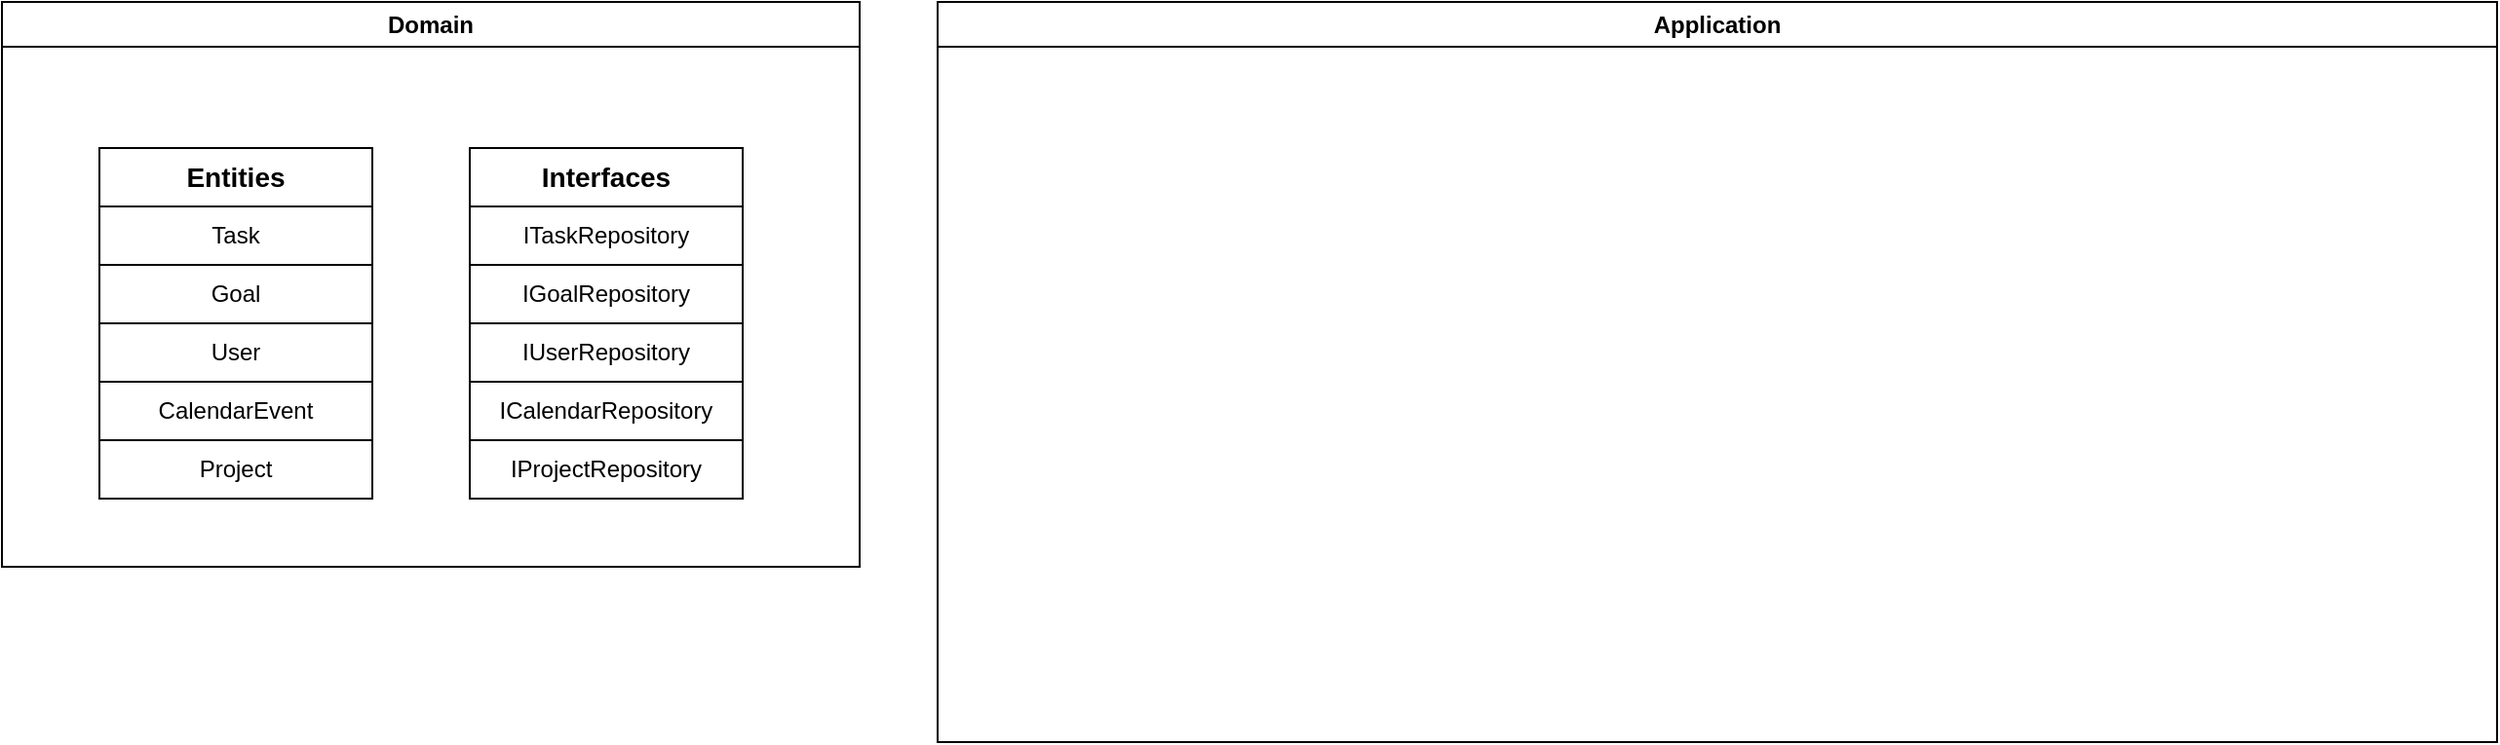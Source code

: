 <mxfile version="25.0.3">
  <diagram id="C5RBs43oDa-KdzZeNtuy" name="Page-1">
    <mxGraphModel dx="1128" dy="765" grid="1" gridSize="10" guides="1" tooltips="1" connect="1" arrows="1" fold="1" page="1" pageScale="1" pageWidth="827" pageHeight="1169" math="0" shadow="0">
      <root>
        <mxCell id="WIyWlLk6GJQsqaUBKTNV-0" />
        <mxCell id="WIyWlLk6GJQsqaUBKTNV-1" parent="WIyWlLk6GJQsqaUBKTNV-0" />
        <mxCell id="-UOR9KJZa8AOmK4qnZH6-0" value="Domain" style="swimlane;whiteSpace=wrap;html=1;" vertex="1" parent="WIyWlLk6GJQsqaUBKTNV-1">
          <mxGeometry x="30" y="30" width="440" height="290" as="geometry" />
        </mxCell>
        <mxCell id="-UOR9KJZa8AOmK4qnZH6-32" value="&lt;font style=&quot;font-size: 14px;&quot;&gt;&lt;b&gt;Interfaces&lt;/b&gt;&lt;/font&gt;" style="swimlane;fontStyle=0;childLayout=stackLayout;horizontal=1;startSize=30;horizontalStack=0;resizeParent=1;resizeParentMax=0;resizeLast=0;collapsible=1;marginBottom=0;whiteSpace=wrap;html=1;" vertex="1" parent="-UOR9KJZa8AOmK4qnZH6-0">
          <mxGeometry x="240" y="75" width="140" height="180" as="geometry" />
        </mxCell>
        <mxCell id="-UOR9KJZa8AOmK4qnZH6-17" value="ITaskRepository" style="swimlane;fontStyle=0;childLayout=stackLayout;horizontal=1;startSize=30;horizontalStack=0;resizeParent=1;resizeParentMax=0;resizeLast=0;collapsible=1;marginBottom=0;whiteSpace=wrap;html=1;" vertex="1" collapsed="1" parent="-UOR9KJZa8AOmK4qnZH6-32">
          <mxGeometry y="30" width="140" height="30" as="geometry">
            <mxRectangle x="90" y="400" width="140" height="120" as="alternateBounds" />
          </mxGeometry>
        </mxCell>
        <mxCell id="-UOR9KJZa8AOmK4qnZH6-18" value="Item 1" style="text;strokeColor=none;fillColor=none;align=left;verticalAlign=middle;spacingLeft=4;spacingRight=4;overflow=hidden;points=[[0,0.5],[1,0.5]];portConstraint=eastwest;rotatable=0;whiteSpace=wrap;html=1;" vertex="1" parent="-UOR9KJZa8AOmK4qnZH6-17">
          <mxGeometry y="30" width="140" height="30" as="geometry" />
        </mxCell>
        <mxCell id="-UOR9KJZa8AOmK4qnZH6-19" value="Item 2" style="text;strokeColor=none;fillColor=none;align=left;verticalAlign=middle;spacingLeft=4;spacingRight=4;overflow=hidden;points=[[0,0.5],[1,0.5]];portConstraint=eastwest;rotatable=0;whiteSpace=wrap;html=1;" vertex="1" parent="-UOR9KJZa8AOmK4qnZH6-17">
          <mxGeometry y="60" width="140" height="30" as="geometry" />
        </mxCell>
        <mxCell id="-UOR9KJZa8AOmK4qnZH6-20" value="Item 3" style="text;strokeColor=none;fillColor=none;align=left;verticalAlign=middle;spacingLeft=4;spacingRight=4;overflow=hidden;points=[[0,0.5],[1,0.5]];portConstraint=eastwest;rotatable=0;whiteSpace=wrap;html=1;" vertex="1" parent="-UOR9KJZa8AOmK4qnZH6-17">
          <mxGeometry y="90" width="140" height="30" as="geometry" />
        </mxCell>
        <mxCell id="-UOR9KJZa8AOmK4qnZH6-1" value="IGoalRepository" style="swimlane;fontStyle=0;childLayout=stackLayout;horizontal=1;startSize=30;horizontalStack=0;resizeParent=1;resizeParentMax=0;resizeLast=0;collapsible=1;marginBottom=0;whiteSpace=wrap;html=1;" vertex="1" collapsed="1" parent="-UOR9KJZa8AOmK4qnZH6-32">
          <mxGeometry y="60" width="140" height="30" as="geometry">
            <mxRectangle x="80" y="80" width="140" height="120" as="alternateBounds" />
          </mxGeometry>
        </mxCell>
        <mxCell id="-UOR9KJZa8AOmK4qnZH6-2" value="Item 1" style="text;strokeColor=none;fillColor=none;align=left;verticalAlign=middle;spacingLeft=4;spacingRight=4;overflow=hidden;points=[[0,0.5],[1,0.5]];portConstraint=eastwest;rotatable=0;whiteSpace=wrap;html=1;" vertex="1" parent="-UOR9KJZa8AOmK4qnZH6-1">
          <mxGeometry y="30" width="140" height="30" as="geometry" />
        </mxCell>
        <mxCell id="-UOR9KJZa8AOmK4qnZH6-3" value="Item 2" style="text;strokeColor=none;fillColor=none;align=left;verticalAlign=middle;spacingLeft=4;spacingRight=4;overflow=hidden;points=[[0,0.5],[1,0.5]];portConstraint=eastwest;rotatable=0;whiteSpace=wrap;html=1;" vertex="1" parent="-UOR9KJZa8AOmK4qnZH6-1">
          <mxGeometry y="60" width="140" height="30" as="geometry" />
        </mxCell>
        <mxCell id="-UOR9KJZa8AOmK4qnZH6-4" value="Item 3" style="text;strokeColor=none;fillColor=none;align=left;verticalAlign=middle;spacingLeft=4;spacingRight=4;overflow=hidden;points=[[0,0.5],[1,0.5]];portConstraint=eastwest;rotatable=0;whiteSpace=wrap;html=1;" vertex="1" parent="-UOR9KJZa8AOmK4qnZH6-1">
          <mxGeometry y="90" width="140" height="30" as="geometry" />
        </mxCell>
        <mxCell id="-UOR9KJZa8AOmK4qnZH6-13" value="IUserRepository" style="swimlane;fontStyle=0;childLayout=stackLayout;horizontal=1;startSize=30;horizontalStack=0;resizeParent=1;resizeParentMax=0;resizeLast=0;collapsible=1;marginBottom=0;whiteSpace=wrap;html=1;" vertex="1" collapsed="1" parent="-UOR9KJZa8AOmK4qnZH6-32">
          <mxGeometry y="90" width="140" height="30" as="geometry">
            <mxRectangle x="350" y="240" width="140" height="120" as="alternateBounds" />
          </mxGeometry>
        </mxCell>
        <mxCell id="-UOR9KJZa8AOmK4qnZH6-14" value="Item 1" style="text;strokeColor=none;fillColor=none;align=left;verticalAlign=middle;spacingLeft=4;spacingRight=4;overflow=hidden;points=[[0,0.5],[1,0.5]];portConstraint=eastwest;rotatable=0;whiteSpace=wrap;html=1;" vertex="1" parent="-UOR9KJZa8AOmK4qnZH6-13">
          <mxGeometry y="30" width="140" height="30" as="geometry" />
        </mxCell>
        <mxCell id="-UOR9KJZa8AOmK4qnZH6-15" value="Item 2" style="text;strokeColor=none;fillColor=none;align=left;verticalAlign=middle;spacingLeft=4;spacingRight=4;overflow=hidden;points=[[0,0.5],[1,0.5]];portConstraint=eastwest;rotatable=0;whiteSpace=wrap;html=1;" vertex="1" parent="-UOR9KJZa8AOmK4qnZH6-13">
          <mxGeometry y="60" width="140" height="30" as="geometry" />
        </mxCell>
        <mxCell id="-UOR9KJZa8AOmK4qnZH6-16" value="Item 3" style="text;strokeColor=none;fillColor=none;align=left;verticalAlign=middle;spacingLeft=4;spacingRight=4;overflow=hidden;points=[[0,0.5],[1,0.5]];portConstraint=eastwest;rotatable=0;whiteSpace=wrap;html=1;" vertex="1" parent="-UOR9KJZa8AOmK4qnZH6-13">
          <mxGeometry y="90" width="140" height="30" as="geometry" />
        </mxCell>
        <mxCell id="-UOR9KJZa8AOmK4qnZH6-5" value="ICalendarRepository" style="swimlane;fontStyle=0;childLayout=stackLayout;horizontal=1;startSize=30;horizontalStack=0;resizeParent=1;resizeParentMax=0;resizeLast=0;collapsible=1;marginBottom=0;whiteSpace=wrap;html=1;" vertex="1" collapsed="1" parent="-UOR9KJZa8AOmK4qnZH6-32">
          <mxGeometry y="120" width="140" height="30" as="geometry">
            <mxRectangle x="350" y="80" width="140" height="120" as="alternateBounds" />
          </mxGeometry>
        </mxCell>
        <mxCell id="-UOR9KJZa8AOmK4qnZH6-6" value="Item 1" style="text;strokeColor=none;fillColor=none;align=left;verticalAlign=middle;spacingLeft=4;spacingRight=4;overflow=hidden;points=[[0,0.5],[1,0.5]];portConstraint=eastwest;rotatable=0;whiteSpace=wrap;html=1;" vertex="1" parent="-UOR9KJZa8AOmK4qnZH6-5">
          <mxGeometry y="30" width="140" height="30" as="geometry" />
        </mxCell>
        <mxCell id="-UOR9KJZa8AOmK4qnZH6-7" value="Item 2" style="text;strokeColor=none;fillColor=none;align=left;verticalAlign=middle;spacingLeft=4;spacingRight=4;overflow=hidden;points=[[0,0.5],[1,0.5]];portConstraint=eastwest;rotatable=0;whiteSpace=wrap;html=1;" vertex="1" parent="-UOR9KJZa8AOmK4qnZH6-5">
          <mxGeometry y="60" width="140" height="30" as="geometry" />
        </mxCell>
        <mxCell id="-UOR9KJZa8AOmK4qnZH6-8" value="Item 3" style="text;strokeColor=none;fillColor=none;align=left;verticalAlign=middle;spacingLeft=4;spacingRight=4;overflow=hidden;points=[[0,0.5],[1,0.5]];portConstraint=eastwest;rotatable=0;whiteSpace=wrap;html=1;" vertex="1" parent="-UOR9KJZa8AOmK4qnZH6-5">
          <mxGeometry y="90" width="140" height="30" as="geometry" />
        </mxCell>
        <mxCell id="-UOR9KJZa8AOmK4qnZH6-9" value="IProjectRepository" style="swimlane;fontStyle=0;childLayout=stackLayout;horizontal=1;startSize=30;horizontalStack=0;resizeParent=1;resizeParentMax=0;resizeLast=0;collapsible=1;marginBottom=0;whiteSpace=wrap;html=1;" vertex="1" collapsed="1" parent="-UOR9KJZa8AOmK4qnZH6-32">
          <mxGeometry y="150" width="140" height="30" as="geometry">
            <mxRectangle x="80" y="240" width="140" height="120" as="alternateBounds" />
          </mxGeometry>
        </mxCell>
        <mxCell id="-UOR9KJZa8AOmK4qnZH6-10" value="Item 1" style="text;strokeColor=none;fillColor=none;align=left;verticalAlign=middle;spacingLeft=4;spacingRight=4;overflow=hidden;points=[[0,0.5],[1,0.5]];portConstraint=eastwest;rotatable=0;whiteSpace=wrap;html=1;" vertex="1" parent="-UOR9KJZa8AOmK4qnZH6-9">
          <mxGeometry y="30" width="140" height="30" as="geometry" />
        </mxCell>
        <mxCell id="-UOR9KJZa8AOmK4qnZH6-11" value="Item 2" style="text;strokeColor=none;fillColor=none;align=left;verticalAlign=middle;spacingLeft=4;spacingRight=4;overflow=hidden;points=[[0,0.5],[1,0.5]];portConstraint=eastwest;rotatable=0;whiteSpace=wrap;html=1;" vertex="1" parent="-UOR9KJZa8AOmK4qnZH6-9">
          <mxGeometry y="60" width="140" height="30" as="geometry" />
        </mxCell>
        <mxCell id="-UOR9KJZa8AOmK4qnZH6-12" value="Item 3" style="text;strokeColor=none;fillColor=none;align=left;verticalAlign=middle;spacingLeft=4;spacingRight=4;overflow=hidden;points=[[0,0.5],[1,0.5]];portConstraint=eastwest;rotatable=0;whiteSpace=wrap;html=1;" vertex="1" parent="-UOR9KJZa8AOmK4qnZH6-9">
          <mxGeometry y="90" width="140" height="30" as="geometry" />
        </mxCell>
        <mxCell id="-UOR9KJZa8AOmK4qnZH6-36" value="&lt;font style=&quot;font-size: 14px;&quot;&gt;&lt;b&gt;Entities&lt;/b&gt;&lt;/font&gt;" style="swimlane;fontStyle=0;childLayout=stackLayout;horizontal=1;startSize=30;horizontalStack=0;resizeParent=1;resizeParentMax=0;resizeLast=0;collapsible=1;marginBottom=0;whiteSpace=wrap;html=1;" vertex="1" parent="-UOR9KJZa8AOmK4qnZH6-0">
          <mxGeometry x="50" y="75" width="140" height="180" as="geometry" />
        </mxCell>
        <mxCell id="-UOR9KJZa8AOmK4qnZH6-41" value="Task" style="swimlane;fontStyle=0;childLayout=stackLayout;horizontal=1;startSize=30;horizontalStack=0;resizeParent=1;resizeParentMax=0;resizeLast=0;collapsible=1;marginBottom=0;whiteSpace=wrap;html=1;" vertex="1" collapsed="1" parent="-UOR9KJZa8AOmK4qnZH6-36">
          <mxGeometry y="30" width="140" height="30" as="geometry">
            <mxRectangle y="30" width="140" height="120" as="alternateBounds" />
          </mxGeometry>
        </mxCell>
        <mxCell id="-UOR9KJZa8AOmK4qnZH6-42" value="Item 1" style="text;strokeColor=none;fillColor=none;align=left;verticalAlign=middle;spacingLeft=4;spacingRight=4;overflow=hidden;points=[[0,0.5],[1,0.5]];portConstraint=eastwest;rotatable=0;whiteSpace=wrap;html=1;" vertex="1" parent="-UOR9KJZa8AOmK4qnZH6-41">
          <mxGeometry y="30" width="140" height="30" as="geometry" />
        </mxCell>
        <mxCell id="-UOR9KJZa8AOmK4qnZH6-43" value="Item 2" style="text;strokeColor=none;fillColor=none;align=left;verticalAlign=middle;spacingLeft=4;spacingRight=4;overflow=hidden;points=[[0,0.5],[1,0.5]];portConstraint=eastwest;rotatable=0;whiteSpace=wrap;html=1;" vertex="1" parent="-UOR9KJZa8AOmK4qnZH6-41">
          <mxGeometry y="60" width="140" height="30" as="geometry" />
        </mxCell>
        <mxCell id="-UOR9KJZa8AOmK4qnZH6-44" value="Item 3" style="text;strokeColor=none;fillColor=none;align=left;verticalAlign=middle;spacingLeft=4;spacingRight=4;overflow=hidden;points=[[0,0.5],[1,0.5]];portConstraint=eastwest;rotatable=0;whiteSpace=wrap;html=1;" vertex="1" parent="-UOR9KJZa8AOmK4qnZH6-41">
          <mxGeometry y="90" width="140" height="30" as="geometry" />
        </mxCell>
        <mxCell id="-UOR9KJZa8AOmK4qnZH6-49" value="Goal" style="swimlane;fontStyle=0;childLayout=stackLayout;horizontal=1;startSize=30;horizontalStack=0;resizeParent=1;resizeParentMax=0;resizeLast=0;collapsible=1;marginBottom=0;whiteSpace=wrap;html=1;" vertex="1" collapsed="1" parent="-UOR9KJZa8AOmK4qnZH6-36">
          <mxGeometry y="60" width="140" height="30" as="geometry">
            <mxRectangle x="350" y="80" width="140" height="120" as="alternateBounds" />
          </mxGeometry>
        </mxCell>
        <mxCell id="-UOR9KJZa8AOmK4qnZH6-50" value="Item 1" style="text;strokeColor=none;fillColor=none;align=left;verticalAlign=middle;spacingLeft=4;spacingRight=4;overflow=hidden;points=[[0,0.5],[1,0.5]];portConstraint=eastwest;rotatable=0;whiteSpace=wrap;html=1;" vertex="1" parent="-UOR9KJZa8AOmK4qnZH6-49">
          <mxGeometry y="30" width="140" height="30" as="geometry" />
        </mxCell>
        <mxCell id="-UOR9KJZa8AOmK4qnZH6-51" value="Item 2" style="text;strokeColor=none;fillColor=none;align=left;verticalAlign=middle;spacingLeft=4;spacingRight=4;overflow=hidden;points=[[0,0.5],[1,0.5]];portConstraint=eastwest;rotatable=0;whiteSpace=wrap;html=1;" vertex="1" parent="-UOR9KJZa8AOmK4qnZH6-49">
          <mxGeometry y="60" width="140" height="30" as="geometry" />
        </mxCell>
        <mxCell id="-UOR9KJZa8AOmK4qnZH6-52" value="Item 3" style="text;strokeColor=none;fillColor=none;align=left;verticalAlign=middle;spacingLeft=4;spacingRight=4;overflow=hidden;points=[[0,0.5],[1,0.5]];portConstraint=eastwest;rotatable=0;whiteSpace=wrap;html=1;" vertex="1" parent="-UOR9KJZa8AOmK4qnZH6-49">
          <mxGeometry y="90" width="140" height="30" as="geometry" />
        </mxCell>
        <mxCell id="-UOR9KJZa8AOmK4qnZH6-45" value="User" style="swimlane;fontStyle=0;childLayout=stackLayout;horizontal=1;startSize=30;horizontalStack=0;resizeParent=1;resizeParentMax=0;resizeLast=0;collapsible=1;marginBottom=0;whiteSpace=wrap;html=1;" vertex="1" collapsed="1" parent="-UOR9KJZa8AOmK4qnZH6-36">
          <mxGeometry y="90" width="140" height="30" as="geometry">
            <mxRectangle x="350" y="240" width="140" height="120" as="alternateBounds" />
          </mxGeometry>
        </mxCell>
        <mxCell id="-UOR9KJZa8AOmK4qnZH6-46" value="Item 1" style="text;strokeColor=none;fillColor=none;align=left;verticalAlign=middle;spacingLeft=4;spacingRight=4;overflow=hidden;points=[[0,0.5],[1,0.5]];portConstraint=eastwest;rotatable=0;whiteSpace=wrap;html=1;" vertex="1" parent="-UOR9KJZa8AOmK4qnZH6-45">
          <mxGeometry y="30" width="140" height="30" as="geometry" />
        </mxCell>
        <mxCell id="-UOR9KJZa8AOmK4qnZH6-47" value="Item 2" style="text;strokeColor=none;fillColor=none;align=left;verticalAlign=middle;spacingLeft=4;spacingRight=4;overflow=hidden;points=[[0,0.5],[1,0.5]];portConstraint=eastwest;rotatable=0;whiteSpace=wrap;html=1;" vertex="1" parent="-UOR9KJZa8AOmK4qnZH6-45">
          <mxGeometry y="60" width="140" height="30" as="geometry" />
        </mxCell>
        <mxCell id="-UOR9KJZa8AOmK4qnZH6-48" value="Item 3" style="text;strokeColor=none;fillColor=none;align=left;verticalAlign=middle;spacingLeft=4;spacingRight=4;overflow=hidden;points=[[0,0.5],[1,0.5]];portConstraint=eastwest;rotatable=0;whiteSpace=wrap;html=1;" vertex="1" parent="-UOR9KJZa8AOmK4qnZH6-45">
          <mxGeometry y="90" width="140" height="30" as="geometry" />
        </mxCell>
        <mxCell id="-UOR9KJZa8AOmK4qnZH6-53" value="CalendarEvent" style="swimlane;fontStyle=0;childLayout=stackLayout;horizontal=1;startSize=30;horizontalStack=0;resizeParent=1;resizeParentMax=0;resizeLast=0;collapsible=1;marginBottom=0;whiteSpace=wrap;html=1;" vertex="1" collapsed="1" parent="-UOR9KJZa8AOmK4qnZH6-36">
          <mxGeometry y="120" width="140" height="30" as="geometry">
            <mxRectangle x="80" y="240" width="140" height="120" as="alternateBounds" />
          </mxGeometry>
        </mxCell>
        <mxCell id="-UOR9KJZa8AOmK4qnZH6-54" value="Item 1" style="text;strokeColor=none;fillColor=none;align=left;verticalAlign=middle;spacingLeft=4;spacingRight=4;overflow=hidden;points=[[0,0.5],[1,0.5]];portConstraint=eastwest;rotatable=0;whiteSpace=wrap;html=1;" vertex="1" parent="-UOR9KJZa8AOmK4qnZH6-53">
          <mxGeometry y="30" width="140" height="30" as="geometry" />
        </mxCell>
        <mxCell id="-UOR9KJZa8AOmK4qnZH6-55" value="Item 2" style="text;strokeColor=none;fillColor=none;align=left;verticalAlign=middle;spacingLeft=4;spacingRight=4;overflow=hidden;points=[[0,0.5],[1,0.5]];portConstraint=eastwest;rotatable=0;whiteSpace=wrap;html=1;" vertex="1" parent="-UOR9KJZa8AOmK4qnZH6-53">
          <mxGeometry y="60" width="140" height="30" as="geometry" />
        </mxCell>
        <mxCell id="-UOR9KJZa8AOmK4qnZH6-56" value="Item 3" style="text;strokeColor=none;fillColor=none;align=left;verticalAlign=middle;spacingLeft=4;spacingRight=4;overflow=hidden;points=[[0,0.5],[1,0.5]];portConstraint=eastwest;rotatable=0;whiteSpace=wrap;html=1;" vertex="1" parent="-UOR9KJZa8AOmK4qnZH6-53">
          <mxGeometry y="90" width="140" height="30" as="geometry" />
        </mxCell>
        <mxCell id="-UOR9KJZa8AOmK4qnZH6-37" value="Project" style="swimlane;fontStyle=0;childLayout=stackLayout;horizontal=1;startSize=30;horizontalStack=0;resizeParent=1;resizeParentMax=0;resizeLast=0;collapsible=1;marginBottom=0;whiteSpace=wrap;html=1;" vertex="1" collapsed="1" parent="-UOR9KJZa8AOmK4qnZH6-36">
          <mxGeometry y="150" width="140" height="30" as="geometry">
            <mxRectangle x="90" y="400" width="140" height="120" as="alternateBounds" />
          </mxGeometry>
        </mxCell>
        <mxCell id="-UOR9KJZa8AOmK4qnZH6-38" value="Item 1" style="text;strokeColor=none;fillColor=none;align=left;verticalAlign=middle;spacingLeft=4;spacingRight=4;overflow=hidden;points=[[0,0.5],[1,0.5]];portConstraint=eastwest;rotatable=0;whiteSpace=wrap;html=1;" vertex="1" parent="-UOR9KJZa8AOmK4qnZH6-37">
          <mxGeometry y="30" width="140" height="30" as="geometry" />
        </mxCell>
        <mxCell id="-UOR9KJZa8AOmK4qnZH6-39" value="Item 2" style="text;strokeColor=none;fillColor=none;align=left;verticalAlign=middle;spacingLeft=4;spacingRight=4;overflow=hidden;points=[[0,0.5],[1,0.5]];portConstraint=eastwest;rotatable=0;whiteSpace=wrap;html=1;" vertex="1" parent="-UOR9KJZa8AOmK4qnZH6-37">
          <mxGeometry y="60" width="140" height="30" as="geometry" />
        </mxCell>
        <mxCell id="-UOR9KJZa8AOmK4qnZH6-40" value="Item 3" style="text;strokeColor=none;fillColor=none;align=left;verticalAlign=middle;spacingLeft=4;spacingRight=4;overflow=hidden;points=[[0,0.5],[1,0.5]];portConstraint=eastwest;rotatable=0;whiteSpace=wrap;html=1;" vertex="1" parent="-UOR9KJZa8AOmK4qnZH6-37">
          <mxGeometry y="90" width="140" height="30" as="geometry" />
        </mxCell>
        <mxCell id="-UOR9KJZa8AOmK4qnZH6-57" value="Application" style="swimlane;whiteSpace=wrap;html=1;" vertex="1" parent="WIyWlLk6GJQsqaUBKTNV-1">
          <mxGeometry x="510" y="30" width="800" height="380" as="geometry" />
        </mxCell>
      </root>
    </mxGraphModel>
  </diagram>
</mxfile>
